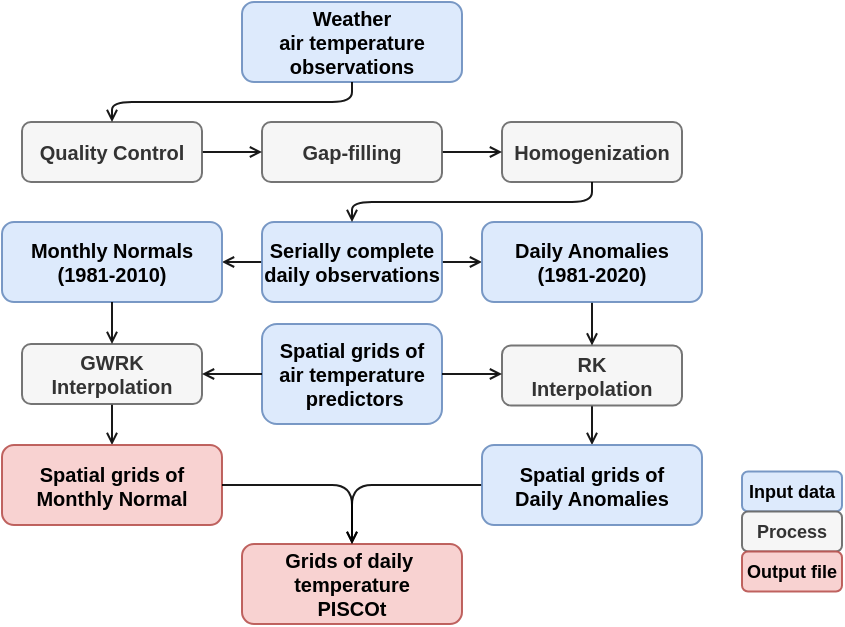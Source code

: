 <mxfile version="21.1.2" type="github">
  <diagram id="ES-HaVBYeuBXV5QrSLtq" name="Page-1">
    <mxGraphModel dx="1234" dy="795" grid="1" gridSize="10" guides="1" tooltips="1" connect="1" arrows="1" fold="1" page="1" pageScale="1" pageWidth="100" pageHeight="112" math="0" shadow="0">
      <root>
        <mxCell id="0" />
        <mxCell id="1" parent="0" />
        <mxCell id="7Vn2_Aku2eAh16sAOzjH-18" style="edgeStyle=orthogonalEdgeStyle;rounded=1;sketch=0;orthogonalLoop=1;jettySize=auto;html=1;fontSize=9;endArrow=open;endFill=0;endSize=4;opacity=90;" parent="1" source="7Vn2_Aku2eAh16sAOzjH-2" edge="1">
          <mxGeometry relative="1" as="geometry">
            <mxPoint x="360" y="140" as="targetPoint" />
          </mxGeometry>
        </mxCell>
        <mxCell id="7Vn2_Aku2eAh16sAOzjH-19" style="edgeStyle=orthogonalEdgeStyle;rounded=1;sketch=0;orthogonalLoop=1;jettySize=auto;html=1;fontSize=9;endArrow=open;endFill=0;endSize=4;opacity=90;" parent="1" source="7Vn2_Aku2eAh16sAOzjH-2" edge="1">
          <mxGeometry relative="1" as="geometry">
            <mxPoint x="490" y="140" as="targetPoint" />
          </mxGeometry>
        </mxCell>
        <mxCell id="ow9gGme_L00yQlCZZfW1-1" value="Input data" style="rounded=1;whiteSpace=wrap;html=1;opacity=90;fontSize=9;fontStyle=1;fillColor=#dae8fc;strokeColor=#6c8ebf;" parent="1" vertex="1">
          <mxGeometry x="620" y="244.75" width="50" height="20" as="geometry" />
        </mxCell>
        <mxCell id="ow9gGme_L00yQlCZZfW1-2" value="Process" style="rounded=1;whiteSpace=wrap;html=1;opacity=90;fontSize=9;fontStyle=1;fillColor=#f5f5f5;fontColor=#333333;strokeColor=#666666;" parent="1" vertex="1">
          <mxGeometry x="620" y="264.75" width="50" height="20" as="geometry" />
        </mxCell>
        <mxCell id="ow9gGme_L00yQlCZZfW1-3" value="Output file" style="rounded=1;whiteSpace=wrap;html=1;opacity=90;fontSize=9;fontStyle=1;fillColor=#f8cecc;strokeColor=#b85450;" parent="1" vertex="1">
          <mxGeometry x="620" y="284.75" width="50" height="20" as="geometry" />
        </mxCell>
        <mxCell id="ow9gGme_L00yQlCZZfW1-6" value="Weather &lt;br style=&quot;font-size: 10px;&quot;&gt;air temperature observations" style="rounded=1;whiteSpace=wrap;html=1;fontSize=10;fontFamily=Helvetica;fontStyle=1;opacity=90;fillColor=#dae8fc;strokeColor=#6c8ebf;" parent="1" vertex="1">
          <mxGeometry x="370" y="10" width="110" height="40" as="geometry" />
        </mxCell>
        <mxCell id="ow9gGme_L00yQlCZZfW1-7" value="Monthly Normals&lt;br style=&quot;font-size: 10px;&quot;&gt;(1981-2010)" style="rounded=1;whiteSpace=wrap;html=1;fontSize=10;fontFamily=Helvetica;fontStyle=1;opacity=90;fillColor=#dae8fc;strokeColor=#6c8ebf;" parent="1" vertex="1">
          <mxGeometry x="250" y="120" width="110" height="40" as="geometry" />
        </mxCell>
        <mxCell id="ow9gGme_L00yQlCZZfW1-9" value="&lt;span style=&quot;color: rgb(0, 0, 0); font-family: helvetica; font-size: 10px; font-style: normal; font-weight: 700; letter-spacing: normal; text-align: center; text-indent: 0px; text-transform: none; word-spacing: 0px; display: inline; float: none;&quot;&gt;Spatial grids of&lt;/span&gt;&lt;br style=&quot;color: rgb(0, 0, 0); font-family: helvetica; font-size: 10px; font-style: normal; font-weight: 700; letter-spacing: normal; text-align: center; text-indent: 0px; text-transform: none; word-spacing: 0px;&quot;&gt;&lt;span style=&quot;color: rgb(0, 0, 0); font-family: helvetica; font-size: 10px; font-style: normal; font-weight: 700; letter-spacing: normal; text-align: center; text-indent: 0px; text-transform: none; word-spacing: 0px; display: inline; float: none;&quot;&gt;air temperature&lt;/span&gt;&lt;br style=&quot;color: rgb(0, 0, 0); font-family: helvetica; font-size: 10px; font-style: normal; font-weight: 700; letter-spacing: normal; text-align: center; text-indent: 0px; text-transform: none; word-spacing: 0px;&quot;&gt;&lt;span style=&quot;color: rgb(0, 0, 0); font-family: helvetica; font-size: 10px; font-style: normal; font-weight: 700; letter-spacing: normal; text-align: center; text-indent: 0px; text-transform: none; word-spacing: 0px; display: inline; float: none;&quot;&gt;&amp;nbsp;predictors&lt;/span&gt;" style="rounded=1;whiteSpace=wrap;html=1;fontSize=10;fontFamily=Helvetica;fontStyle=1;opacity=90;fillColor=#dae8fc;strokeColor=#6c8ebf;" parent="1" vertex="1">
          <mxGeometry x="380" y="171" width="90" height="50" as="geometry" />
        </mxCell>
        <mxCell id="7Vn2_Aku2eAh16sAOzjH-22" style="edgeStyle=orthogonalEdgeStyle;rounded=1;sketch=0;orthogonalLoop=1;jettySize=auto;html=1;entryX=0.5;entryY=0;entryDx=0;entryDy=0;fontSize=9;endArrow=open;endFill=0;endSize=4;opacity=90;" parent="1" source="ow9gGme_L00yQlCZZfW1-10" target="ow9gGme_L00yQlCZZfW1-16" edge="1">
          <mxGeometry relative="1" as="geometry" />
        </mxCell>
        <mxCell id="ow9gGme_L00yQlCZZfW1-10" value="GWRK Interpolation" style="rounded=1;whiteSpace=wrap;html=1;fontSize=10;fontFamily=Helvetica;fontStyle=1;opacity=90;fillColor=#f5f5f5;fontColor=#333333;strokeColor=#666666;" parent="1" vertex="1">
          <mxGeometry x="260" y="181" width="90" height="30" as="geometry" />
        </mxCell>
        <mxCell id="ow9gGme_L00yQlCZZfW1-11" style="edgeStyle=orthogonalEdgeStyle;rounded=1;jumpStyle=gap;orthogonalLoop=1;jettySize=auto;html=1;entryX=0.5;entryY=0;entryDx=0;entryDy=0;endSize=4;opacity=90;fontSize=10;endArrow=open;endFill=0;" parent="1" source="ow9gGme_L00yQlCZZfW1-7" target="ow9gGme_L00yQlCZZfW1-10" edge="1">
          <mxGeometry x="240" y="-5.25" as="geometry" />
        </mxCell>
        <mxCell id="ow9gGme_L00yQlCZZfW1-12" style="edgeStyle=orthogonalEdgeStyle;rounded=1;jumpStyle=gap;orthogonalLoop=1;jettySize=auto;html=1;entryX=1;entryY=0.5;entryDx=0;entryDy=0;endSize=4;opacity=90;fontSize=10;endArrow=open;endFill=0;" parent="1" source="ow9gGme_L00yQlCZZfW1-9" target="ow9gGme_L00yQlCZZfW1-10" edge="1">
          <mxGeometry x="240" y="-5.25" as="geometry" />
        </mxCell>
        <mxCell id="7Vn2_Aku2eAh16sAOzjH-23" style="edgeStyle=orthogonalEdgeStyle;rounded=1;sketch=0;orthogonalLoop=1;jettySize=auto;html=1;entryX=0.5;entryY=0;entryDx=0;entryDy=0;fontSize=9;endArrow=open;endFill=0;endSize=4;opacity=90;" parent="1" source="ow9gGme_L00yQlCZZfW1-14" target="ow9gGme_L00yQlCZZfW1-29" edge="1">
          <mxGeometry relative="1" as="geometry" />
        </mxCell>
        <mxCell id="ow9gGme_L00yQlCZZfW1-14" value="RK &lt;br style=&quot;font-size: 10px;&quot;&gt;Interpolation" style="rounded=1;whiteSpace=wrap;html=1;fontSize=10;fontFamily=Helvetica;fontStyle=1;opacity=90;fillColor=#f5f5f5;fontColor=#333333;strokeColor=#666666;" parent="1" vertex="1">
          <mxGeometry x="500" y="181.75" width="90" height="30" as="geometry" />
        </mxCell>
        <mxCell id="ow9gGme_L00yQlCZZfW1-15" style="edgeStyle=orthogonalEdgeStyle;rounded=1;jumpStyle=gap;orthogonalLoop=1;jettySize=auto;html=1;entryX=0;entryY=0.475;entryDx=0;entryDy=0;entryPerimeter=0;endSize=4;opacity=90;fontSize=10;endArrow=open;endFill=0;" parent="1" source="ow9gGme_L00yQlCZZfW1-9" target="ow9gGme_L00yQlCZZfW1-14" edge="1">
          <mxGeometry x="240" y="-5.25" as="geometry" />
        </mxCell>
        <mxCell id="ow9gGme_L00yQlCZZfW1-16" value="Spatial grids of&lt;br style=&quot;font-size: 10px;&quot;&gt;Monthly Normal" style="rounded=1;whiteSpace=wrap;html=1;fontSize=10;fontFamily=Helvetica;fontStyle=1;opacity=90;fillColor=#f8cecc;strokeColor=#b85450;" parent="1" vertex="1">
          <mxGeometry x="250" y="231.5" width="110" height="40" as="geometry" />
        </mxCell>
        <mxCell id="ow9gGme_L00yQlCZZfW1-18" value="Grids of daily&amp;nbsp;&lt;br style=&quot;font-size: 10px&quot;&gt;temperature&lt;br style=&quot;font-size: 10px;&quot;&gt;PISCOt" style="rounded=1;whiteSpace=wrap;html=1;fontSize=10;fontFamily=Helvetica;fontStyle=1;opacity=90;fillColor=#f8cecc;strokeColor=#b85450;" parent="1" vertex="1">
          <mxGeometry x="370" y="281" width="110" height="40" as="geometry" />
        </mxCell>
        <mxCell id="ow9gGme_L00yQlCZZfW1-19" style="edgeStyle=orthogonalEdgeStyle;rounded=1;jumpStyle=gap;orthogonalLoop=1;jettySize=auto;html=1;entryX=0.5;entryY=0;entryDx=0;entryDy=0;endSize=4;opacity=90;fontSize=10;endArrow=open;endFill=0;" parent="1" source="ow9gGme_L00yQlCZZfW1-16" target="ow9gGme_L00yQlCZZfW1-18" edge="1">
          <mxGeometry x="240" y="-5.25" as="geometry" />
        </mxCell>
        <mxCell id="ow9gGme_L00yQlCZZfW1-20" value="Homogenization" style="rounded=1;whiteSpace=wrap;html=1;fontSize=10;fontFamily=Helvetica;fontStyle=1;opacity=90;fillColor=#f5f5f5;fontColor=#333333;strokeColor=#666666;" parent="1" vertex="1">
          <mxGeometry x="500" y="70" width="90" height="30" as="geometry" />
        </mxCell>
        <mxCell id="ow9gGme_L00yQlCZZfW1-21" style="edgeStyle=orthogonalEdgeStyle;rounded=1;orthogonalLoop=1;jettySize=auto;html=1;entryX=0;entryY=0.5;entryDx=0;entryDy=0;opacity=90;endSize=4;fontSize=10;endArrow=open;endFill=0;" parent="1" source="ow9gGme_L00yQlCZZfW1-22" target="ow9gGme_L00yQlCZZfW1-20" edge="1">
          <mxGeometry x="260" y="70" as="geometry" />
        </mxCell>
        <mxCell id="ow9gGme_L00yQlCZZfW1-22" value="Gap-filling" style="rounded=1;whiteSpace=wrap;html=1;fontSize=10;fontFamily=Helvetica;fontStyle=1;opacity=90;fillColor=#f5f5f5;fontColor=#333333;strokeColor=#666666;" parent="1" vertex="1">
          <mxGeometry x="380" y="70" width="90" height="30" as="geometry" />
        </mxCell>
        <mxCell id="ow9gGme_L00yQlCZZfW1-23" style="edgeStyle=orthogonalEdgeStyle;rounded=1;orthogonalLoop=1;jettySize=auto;html=1;entryX=0;entryY=0.5;entryDx=0;entryDy=0;opacity=90;endSize=4;fontSize=10;endArrow=open;endFill=0;" parent="1" source="ow9gGme_L00yQlCZZfW1-24" target="ow9gGme_L00yQlCZZfW1-22" edge="1">
          <mxGeometry x="260" y="70" as="geometry" />
        </mxCell>
        <mxCell id="ow9gGme_L00yQlCZZfW1-24" value="Quality Control" style="rounded=1;whiteSpace=wrap;html=1;fontSize=10;fontFamily=Helvetica;fontStyle=1;opacity=90;fillColor=#f5f5f5;fontColor=#333333;strokeColor=#666666;" parent="1" vertex="1">
          <mxGeometry x="260" y="70" width="90" height="30" as="geometry" />
        </mxCell>
        <mxCell id="7Vn2_Aku2eAh16sAOzjH-9" style="edgeStyle=orthogonalEdgeStyle;rounded=1;orthogonalLoop=1;jettySize=auto;html=1;entryX=0.5;entryY=0;entryDx=0;entryDy=0;fontSize=10;endArrow=open;endFill=0;endSize=4;opacity=90;" parent="1" source="ow9gGme_L00yQlCZZfW1-6" target="ow9gGme_L00yQlCZZfW1-24" edge="1">
          <mxGeometry relative="1" as="geometry">
            <Array as="points">
              <mxPoint x="425" y="60" />
              <mxPoint x="305" y="60" />
            </Array>
          </mxGeometry>
        </mxCell>
        <mxCell id="ow9gGme_L00yQlCZZfW1-25" style="edgeStyle=orthogonalEdgeStyle;rounded=1;jumpStyle=gap;orthogonalLoop=1;jettySize=auto;html=1;entryX=0.5;entryY=0;entryDx=0;entryDy=0;endArrow=open;endFill=0;endSize=4;opacity=90;fontSize=10;" parent="1" source="ow9gGme_L00yQlCZZfW1-26" target="ow9gGme_L00yQlCZZfW1-14" edge="1">
          <mxGeometry x="240" y="-5.25" as="geometry" />
        </mxCell>
        <mxCell id="ow9gGme_L00yQlCZZfW1-26" value="Daily Anomalies&lt;br&gt;(1981-2020)" style="rounded=1;whiteSpace=wrap;html=1;fontSize=10;fontFamily=Helvetica;fontStyle=1;opacity=90;fillColor=#dae8fc;strokeColor=#6c8ebf;" parent="1" vertex="1">
          <mxGeometry x="490" y="120" width="110" height="40" as="geometry" />
        </mxCell>
        <mxCell id="ow9gGme_L00yQlCZZfW1-28" style="edgeStyle=orthogonalEdgeStyle;rounded=1;sketch=0;jumpStyle=gap;orthogonalLoop=1;jettySize=auto;html=1;entryX=0.5;entryY=0;entryDx=0;entryDy=0;endArrow=open;endFill=0;endSize=4;targetPerimeterSpacing=0;fontSize=10;opacity=90;" parent="1" source="ow9gGme_L00yQlCZZfW1-29" target="ow9gGme_L00yQlCZZfW1-18" edge="1">
          <mxGeometry relative="1" as="geometry" />
        </mxCell>
        <mxCell id="ow9gGme_L00yQlCZZfW1-29" value="Spatial grids of&lt;br style=&quot;font-size: 10px&quot;&gt;Daily Anomalies" style="rounded=1;whiteSpace=wrap;html=1;fontSize=10;fontFamily=Helvetica;fontStyle=1;opacity=90;fillColor=#dae8fc;strokeColor=#6c8ebf;" parent="1" vertex="1">
          <mxGeometry x="490" y="231.5" width="110" height="40" as="geometry" />
        </mxCell>
        <mxCell id="7Vn2_Aku2eAh16sAOzjH-2" value="Serially complete daily observations" style="rounded=1;whiteSpace=wrap;html=1;fontSize=10;fontFamily=Helvetica;fontStyle=1;opacity=90;fillColor=#dae8fc;strokeColor=#6c8ebf;" parent="1" vertex="1">
          <mxGeometry x="380" y="120" width="90" height="40" as="geometry" />
        </mxCell>
        <mxCell id="7Vn2_Aku2eAh16sAOzjH-4" style="edgeStyle=orthogonalEdgeStyle;rounded=1;orthogonalLoop=1;jettySize=auto;html=1;fontSize=10;endSize=4;endArrow=open;endFill=0;opacity=90;" parent="1" source="ow9gGme_L00yQlCZZfW1-20" target="7Vn2_Aku2eAh16sAOzjH-2" edge="1">
          <mxGeometry relative="1" as="geometry">
            <Array as="points">
              <mxPoint x="545" y="110" />
              <mxPoint x="425" y="110" />
            </Array>
          </mxGeometry>
        </mxCell>
      </root>
    </mxGraphModel>
  </diagram>
</mxfile>
